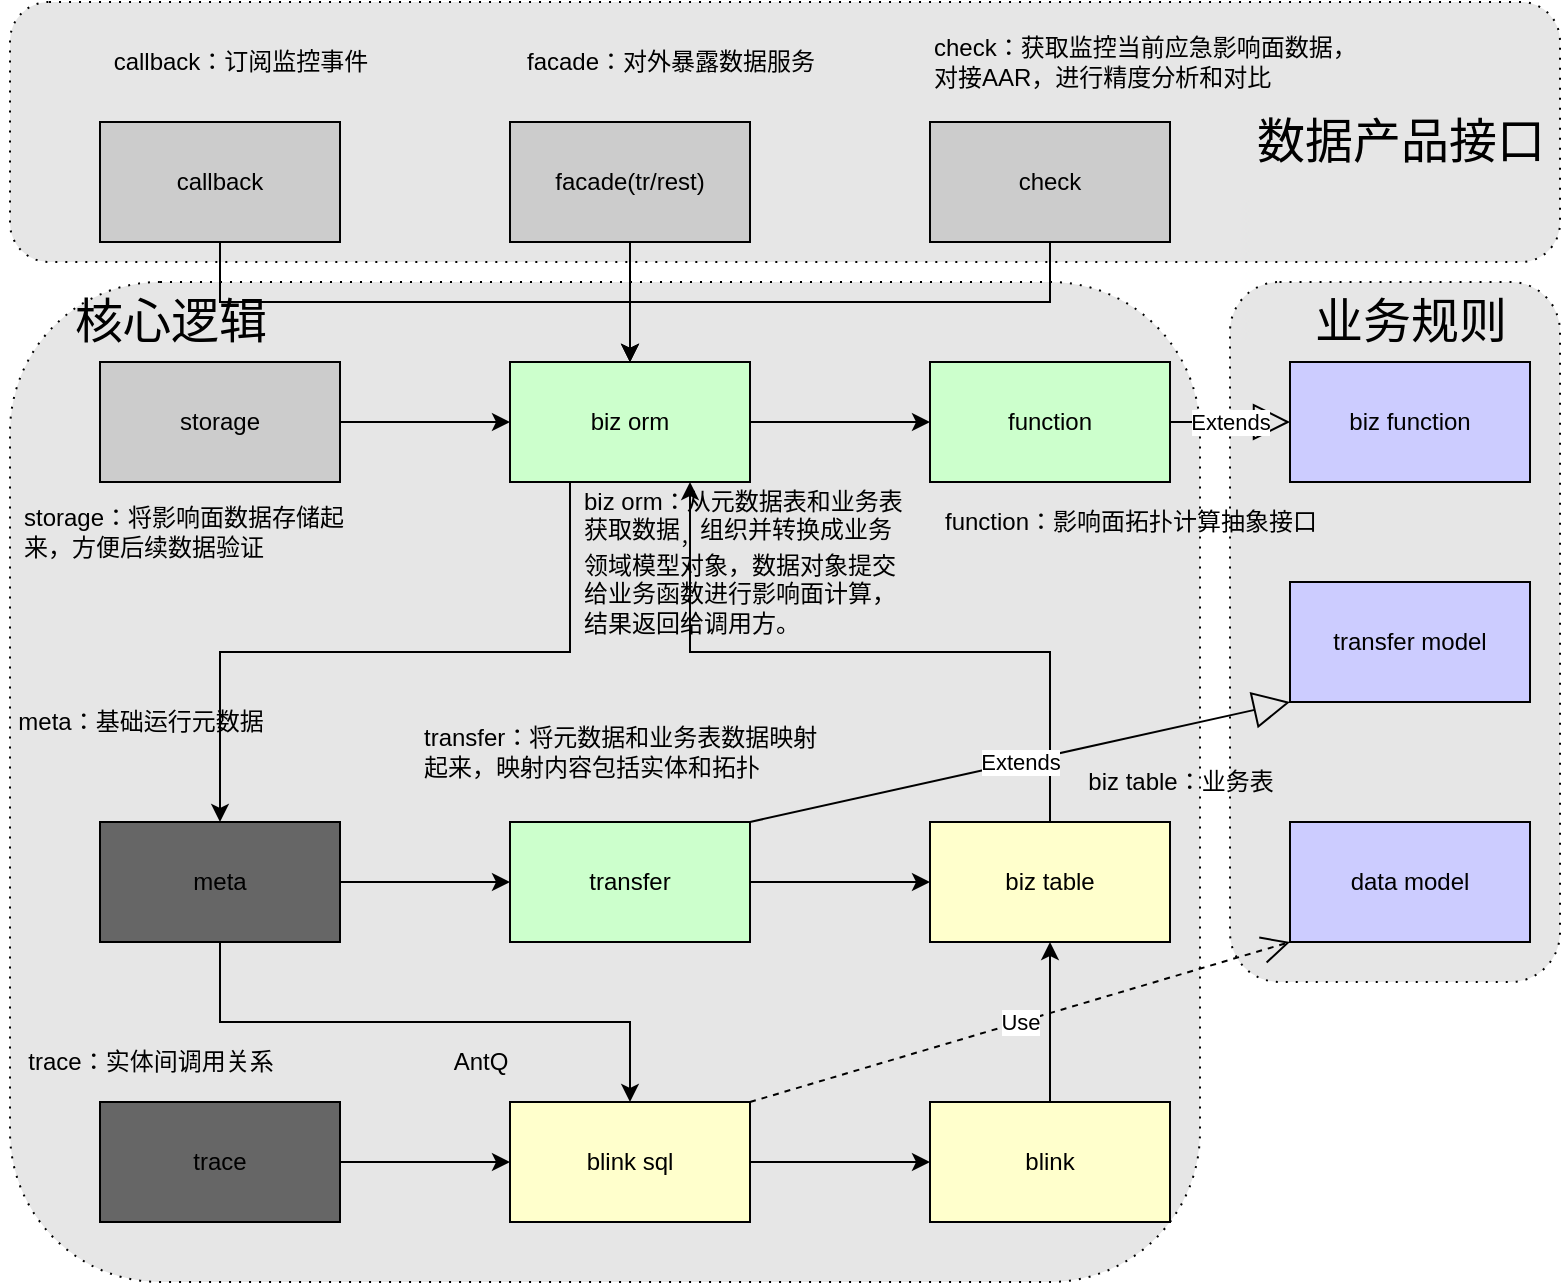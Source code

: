 <mxfile version="13.6.5" type="github">
  <diagram id="oCo3ytuULRnDz8l5W1yQ" name="Page-1">
    <mxGraphModel dx="1542" dy="990" grid="1" gridSize="10" guides="1" tooltips="1" connect="1" arrows="1" fold="1" page="1" pageScale="1" pageWidth="827" pageHeight="1169" math="0" shadow="0">
      <root>
        <mxCell id="0" />
        <mxCell id="1" parent="0" />
        <mxCell id="r1dKcTsYKpsE2lnKdrLv-3" value="" style="shape=ext;rounded=1;html=1;whiteSpace=wrap;dashed=1;dashPattern=1 4;fillColor=#E6E6E6;" vertex="1" parent="1">
          <mxGeometry x="25" y="20" width="775" height="130" as="geometry" />
        </mxCell>
        <mxCell id="r1dKcTsYKpsE2lnKdrLv-4" value="" style="shape=ext;rounded=1;html=1;whiteSpace=wrap;dashed=1;dashPattern=1 4;fillColor=#E6E6E6;" vertex="1" parent="1">
          <mxGeometry x="25" y="160" width="595" height="500" as="geometry" />
        </mxCell>
        <mxCell id="r1dKcTsYKpsE2lnKdrLv-5" value="" style="shape=ext;rounded=1;html=1;whiteSpace=wrap;dashed=1;dashPattern=1 4;fillColor=#E6E6E6;" vertex="1" parent="1">
          <mxGeometry x="635" y="160" width="165" height="350" as="geometry" />
        </mxCell>
        <mxCell id="bibl1bQYfyrNZj8wgZIE-36" style="edgeStyle=orthogonalEdgeStyle;rounded=0;orthogonalLoop=1;jettySize=auto;html=1;exitX=0.5;exitY=1;exitDx=0;exitDy=0;entryX=0.5;entryY=0;entryDx=0;entryDy=0;" parent="1" source="bibl1bQYfyrNZj8wgZIE-1" target="bibl1bQYfyrNZj8wgZIE-52" edge="1">
          <mxGeometry relative="1" as="geometry" />
        </mxCell>
        <mxCell id="bibl1bQYfyrNZj8wgZIE-40" style="edgeStyle=orthogonalEdgeStyle;rounded=0;orthogonalLoop=1;jettySize=auto;html=1;exitX=1;exitY=0.5;exitDx=0;exitDy=0;entryX=0;entryY=0.5;entryDx=0;entryDy=0;" parent="1" source="bibl1bQYfyrNZj8wgZIE-1" target="bibl1bQYfyrNZj8wgZIE-31" edge="1">
          <mxGeometry relative="1" as="geometry" />
        </mxCell>
        <mxCell id="bibl1bQYfyrNZj8wgZIE-1" value="meta" style="rounded=0;whiteSpace=wrap;html=1;fillColor=#666666;" parent="1" vertex="1">
          <mxGeometry x="70" y="430" width="120" height="60" as="geometry" />
        </mxCell>
        <mxCell id="bibl1bQYfyrNZj8wgZIE-7" style="edgeStyle=orthogonalEdgeStyle;rounded=0;orthogonalLoop=1;jettySize=auto;html=1;exitX=1;exitY=0.5;exitDx=0;exitDy=0;entryX=0;entryY=0.5;entryDx=0;entryDy=0;fillColor=#FFFFCC;" parent="1" source="bibl1bQYfyrNZj8wgZIE-52" target="bibl1bQYfyrNZj8wgZIE-3" edge="1">
          <mxGeometry relative="1" as="geometry" />
        </mxCell>
        <mxCell id="bibl1bQYfyrNZj8wgZIE-2" value="trace" style="rounded=0;whiteSpace=wrap;html=1;fillColor=#666666;" parent="1" vertex="1">
          <mxGeometry x="70" y="570" width="120" height="60" as="geometry" />
        </mxCell>
        <mxCell id="bibl1bQYfyrNZj8wgZIE-29" style="edgeStyle=orthogonalEdgeStyle;rounded=0;orthogonalLoop=1;jettySize=auto;html=1;exitX=0.5;exitY=0;exitDx=0;exitDy=0;entryX=0.5;entryY=1;entryDx=0;entryDy=0;fillColor=#FFFFCC;" parent="1" source="bibl1bQYfyrNZj8wgZIE-3" target="bibl1bQYfyrNZj8wgZIE-20" edge="1">
          <mxGeometry relative="1" as="geometry" />
        </mxCell>
        <mxCell id="bibl1bQYfyrNZj8wgZIE-3" value="blink" style="rounded=0;whiteSpace=wrap;html=1;fillColor=#FFFFCC;" parent="1" vertex="1">
          <mxGeometry x="485" y="570" width="120" height="60" as="geometry" />
        </mxCell>
        <mxCell id="bibl1bQYfyrNZj8wgZIE-9" value="AntQ" style="text;html=1;align=center;verticalAlign=middle;resizable=0;points=[];autosize=1;" parent="1" vertex="1">
          <mxGeometry x="240" y="540" width="40" height="20" as="geometry" />
        </mxCell>
        <mxCell id="bibl1bQYfyrNZj8wgZIE-27" style="edgeStyle=orthogonalEdgeStyle;rounded=0;orthogonalLoop=1;jettySize=auto;html=1;exitX=1;exitY=0.5;exitDx=0;exitDy=0;entryX=0;entryY=0.5;entryDx=0;entryDy=0;fillColor=#CCFFCC;" parent="1" source="bibl1bQYfyrNZj8wgZIE-10" target="bibl1bQYfyrNZj8wgZIE-19" edge="1">
          <mxGeometry relative="1" as="geometry" />
        </mxCell>
        <mxCell id="bibl1bQYfyrNZj8wgZIE-43" style="edgeStyle=orthogonalEdgeStyle;rounded=0;orthogonalLoop=1;jettySize=auto;html=1;exitX=0.25;exitY=1;exitDx=0;exitDy=0;entryX=0.5;entryY=0;entryDx=0;entryDy=0;" parent="1" source="bibl1bQYfyrNZj8wgZIE-10" target="bibl1bQYfyrNZj8wgZIE-1" edge="1">
          <mxGeometry relative="1" as="geometry" />
        </mxCell>
        <mxCell id="bibl1bQYfyrNZj8wgZIE-10" value="biz orm" style="rounded=0;whiteSpace=wrap;html=1;fillColor=#CCFFCC;" parent="1" vertex="1">
          <mxGeometry x="275" y="200" width="120" height="60" as="geometry" />
        </mxCell>
        <mxCell id="bibl1bQYfyrNZj8wgZIE-45" style="edgeStyle=orthogonalEdgeStyle;rounded=0;orthogonalLoop=1;jettySize=auto;html=1;exitX=1;exitY=0.5;exitDx=0;exitDy=0;" parent="1" source="bibl1bQYfyrNZj8wgZIE-11" target="bibl1bQYfyrNZj8wgZIE-10" edge="1">
          <mxGeometry relative="1" as="geometry" />
        </mxCell>
        <mxCell id="bibl1bQYfyrNZj8wgZIE-11" value="storage" style="rounded=0;whiteSpace=wrap;html=1;fillColor=#CCCCCC;" parent="1" vertex="1">
          <mxGeometry x="70" y="200" width="120" height="60" as="geometry" />
        </mxCell>
        <mxCell id="bibl1bQYfyrNZj8wgZIE-15" style="edgeStyle=orthogonalEdgeStyle;rounded=0;orthogonalLoop=1;jettySize=auto;html=1;exitX=0.5;exitY=1;exitDx=0;exitDy=0;entryX=0.5;entryY=0;entryDx=0;entryDy=0;" parent="1" source="bibl1bQYfyrNZj8wgZIE-12" target="bibl1bQYfyrNZj8wgZIE-10" edge="1">
          <mxGeometry relative="1" as="geometry" />
        </mxCell>
        <mxCell id="bibl1bQYfyrNZj8wgZIE-12" value="callback" style="rounded=0;whiteSpace=wrap;html=1;fillColor=#CCCCCC;" parent="1" vertex="1">
          <mxGeometry x="70" y="80" width="120" height="60" as="geometry" />
        </mxCell>
        <mxCell id="bibl1bQYfyrNZj8wgZIE-16" style="edgeStyle=orthogonalEdgeStyle;rounded=0;orthogonalLoop=1;jettySize=auto;html=1;exitX=0.5;exitY=1;exitDx=0;exitDy=0;entryX=0.5;entryY=0;entryDx=0;entryDy=0;" parent="1" source="bibl1bQYfyrNZj8wgZIE-13" target="bibl1bQYfyrNZj8wgZIE-10" edge="1">
          <mxGeometry relative="1" as="geometry" />
        </mxCell>
        <mxCell id="bibl1bQYfyrNZj8wgZIE-13" value="facade(tr/rest)" style="rounded=0;whiteSpace=wrap;html=1;fillColor=#CCCCCC;" parent="1" vertex="1">
          <mxGeometry x="275" y="80" width="120" height="60" as="geometry" />
        </mxCell>
        <mxCell id="bibl1bQYfyrNZj8wgZIE-17" style="edgeStyle=orthogonalEdgeStyle;rounded=0;orthogonalLoop=1;jettySize=auto;html=1;exitX=0.5;exitY=1;exitDx=0;exitDy=0;entryX=0.5;entryY=0;entryDx=0;entryDy=0;" parent="1" source="bibl1bQYfyrNZj8wgZIE-14" target="bibl1bQYfyrNZj8wgZIE-10" edge="1">
          <mxGeometry relative="1" as="geometry" />
        </mxCell>
        <mxCell id="bibl1bQYfyrNZj8wgZIE-14" value="check" style="rounded=0;whiteSpace=wrap;html=1;fillColor=#CCCCCC;" parent="1" vertex="1">
          <mxGeometry x="485" y="80" width="120" height="60" as="geometry" />
        </mxCell>
        <mxCell id="bibl1bQYfyrNZj8wgZIE-19" value="function" style="rounded=0;whiteSpace=wrap;html=1;fillColor=#CCFFCC;" parent="1" vertex="1">
          <mxGeometry x="485" y="200" width="120" height="60" as="geometry" />
        </mxCell>
        <mxCell id="bibl1bQYfyrNZj8wgZIE-44" style="edgeStyle=orthogonalEdgeStyle;rounded=0;orthogonalLoop=1;jettySize=auto;html=1;exitX=0.5;exitY=0;exitDx=0;exitDy=0;entryX=0.75;entryY=1;entryDx=0;entryDy=0;" parent="1" source="bibl1bQYfyrNZj8wgZIE-20" target="bibl1bQYfyrNZj8wgZIE-10" edge="1">
          <mxGeometry relative="1" as="geometry" />
        </mxCell>
        <mxCell id="bibl1bQYfyrNZj8wgZIE-20" value="&lt;span&gt;biz table&lt;/span&gt;" style="rounded=0;whiteSpace=wrap;html=1;fillColor=#FFFFCC;" parent="1" vertex="1">
          <mxGeometry x="485" y="430" width="120" height="60" as="geometry" />
        </mxCell>
        <mxCell id="bibl1bQYfyrNZj8wgZIE-21" value="biz function" style="rounded=0;whiteSpace=wrap;html=1;fillColor=#CCCCFF;" parent="1" vertex="1">
          <mxGeometry x="665" y="200" width="120" height="60" as="geometry" />
        </mxCell>
        <mxCell id="bibl1bQYfyrNZj8wgZIE-28" value="transfer model" style="rounded=0;whiteSpace=wrap;html=1;fillColor=#CCCCFF;" parent="1" vertex="1">
          <mxGeometry x="665" y="310" width="120" height="60" as="geometry" />
        </mxCell>
        <mxCell id="bibl1bQYfyrNZj8wgZIE-41" style="edgeStyle=orthogonalEdgeStyle;rounded=0;orthogonalLoop=1;jettySize=auto;html=1;exitX=1;exitY=0.5;exitDx=0;exitDy=0;entryX=0;entryY=0.5;entryDx=0;entryDy=0;fillColor=#FFFFCC;" parent="1" source="bibl1bQYfyrNZj8wgZIE-31" target="bibl1bQYfyrNZj8wgZIE-20" edge="1">
          <mxGeometry relative="1" as="geometry" />
        </mxCell>
        <mxCell id="bibl1bQYfyrNZj8wgZIE-31" value="&lt;span&gt;transfer&lt;/span&gt;" style="rounded=0;whiteSpace=wrap;html=1;fillColor=#CCFFCC;" parent="1" vertex="1">
          <mxGeometry x="275" y="430" width="120" height="60" as="geometry" />
        </mxCell>
        <mxCell id="bibl1bQYfyrNZj8wgZIE-42" value="data model" style="rounded=0;whiteSpace=wrap;html=1;fillColor=#CCCCFF;" parent="1" vertex="1">
          <mxGeometry x="665" y="430" width="120" height="60" as="geometry" />
        </mxCell>
        <mxCell id="bibl1bQYfyrNZj8wgZIE-46" value="Extends" style="endArrow=block;endSize=16;endFill=0;html=1;exitX=1;exitY=0;exitDx=0;exitDy=0;entryX=0;entryY=1;entryDx=0;entryDy=0;" parent="1" source="bibl1bQYfyrNZj8wgZIE-31" target="bibl1bQYfyrNZj8wgZIE-28" edge="1">
          <mxGeometry width="160" relative="1" as="geometry">
            <mxPoint x="385" y="400" as="sourcePoint" />
            <mxPoint x="685" y="420" as="targetPoint" />
          </mxGeometry>
        </mxCell>
        <mxCell id="bibl1bQYfyrNZj8wgZIE-48" value="Extends" style="endArrow=block;endSize=16;endFill=0;html=1;exitX=1;exitY=0.5;exitDx=0;exitDy=0;entryX=0;entryY=0.5;entryDx=0;entryDy=0;" parent="1" source="bibl1bQYfyrNZj8wgZIE-19" target="bibl1bQYfyrNZj8wgZIE-21" edge="1">
          <mxGeometry width="160" relative="1" as="geometry">
            <mxPoint x="345" y="440" as="sourcePoint" />
            <mxPoint x="675.96" y="357.02" as="targetPoint" />
          </mxGeometry>
        </mxCell>
        <mxCell id="bibl1bQYfyrNZj8wgZIE-49" value="meta：基础运行元数据" style="text;html=1;align=center;verticalAlign=middle;resizable=0;points=[];autosize=1;" parent="1" vertex="1">
          <mxGeometry x="20" y="370" width="140" height="20" as="geometry" />
        </mxCell>
        <mxCell id="bibl1bQYfyrNZj8wgZIE-50" value="trace：实体间调用关系" style="text;html=1;align=center;verticalAlign=middle;resizable=0;points=[];autosize=1;" parent="1" vertex="1">
          <mxGeometry x="25" y="540" width="140" height="20" as="geometry" />
        </mxCell>
        <mxCell id="bibl1bQYfyrNZj8wgZIE-52" value="blink sql" style="rounded=0;whiteSpace=wrap;html=1;fillColor=#FFFFCC;" parent="1" vertex="1">
          <mxGeometry x="275" y="570" width="120" height="60" as="geometry" />
        </mxCell>
        <mxCell id="bibl1bQYfyrNZj8wgZIE-53" style="edgeStyle=orthogonalEdgeStyle;rounded=0;orthogonalLoop=1;jettySize=auto;html=1;exitX=1;exitY=0.5;exitDx=0;exitDy=0;entryX=0;entryY=0.5;entryDx=0;entryDy=0;" parent="1" source="bibl1bQYfyrNZj8wgZIE-2" target="bibl1bQYfyrNZj8wgZIE-52" edge="1">
          <mxGeometry relative="1" as="geometry">
            <mxPoint x="190" y="600" as="sourcePoint" />
            <mxPoint x="485" y="600" as="targetPoint" />
          </mxGeometry>
        </mxCell>
        <mxCell id="bibl1bQYfyrNZj8wgZIE-57" value="Use" style="endArrow=open;endSize=12;dashed=1;html=1;exitX=1;exitY=0;exitDx=0;exitDy=0;entryX=0;entryY=1;entryDx=0;entryDy=0;" parent="1" source="bibl1bQYfyrNZj8wgZIE-52" target="bibl1bQYfyrNZj8wgZIE-42" edge="1">
          <mxGeometry width="160" relative="1" as="geometry">
            <mxPoint x="360" y="400" as="sourcePoint" />
            <mxPoint x="520" y="400" as="targetPoint" />
          </mxGeometry>
        </mxCell>
        <mxCell id="bibl1bQYfyrNZj8wgZIE-58" value="transfer：将元数据和业务表数据映射&lt;br&gt;起来，映射内容包括实体和拓扑" style="text;html=1;align=left;verticalAlign=middle;resizable=0;points=[];autosize=1;" parent="1" vertex="1">
          <mxGeometry x="230" y="380" width="210" height="30" as="geometry" />
        </mxCell>
        <mxCell id="bibl1bQYfyrNZj8wgZIE-59" value="biz table：业务表" style="text;html=1;align=center;verticalAlign=middle;resizable=0;points=[];autosize=1;" parent="1" vertex="1">
          <mxGeometry x="555" y="400" width="110" height="20" as="geometry" />
        </mxCell>
        <mxCell id="bibl1bQYfyrNZj8wgZIE-60" value="function：影响面拓扑计算抽象接口" style="text;html=1;align=center;verticalAlign=middle;resizable=0;points=[];autosize=1;" parent="1" vertex="1">
          <mxGeometry x="485" y="270" width="200" height="20" as="geometry" />
        </mxCell>
        <mxCell id="bibl1bQYfyrNZj8wgZIE-63" value="storage：将影响面数据存储起&lt;br&gt;来，方便后续数据验证" style="text;html=1;align=left;verticalAlign=middle;resizable=0;points=[];autosize=1;" parent="1" vertex="1">
          <mxGeometry x="30" y="270" width="180" height="30" as="geometry" />
        </mxCell>
        <mxCell id="bibl1bQYfyrNZj8wgZIE-64" value="callback：订阅监控事件" style="text;html=1;align=center;verticalAlign=middle;resizable=0;points=[];autosize=1;" parent="1" vertex="1">
          <mxGeometry x="70" y="40" width="140" height="20" as="geometry" />
        </mxCell>
        <mxCell id="bibl1bQYfyrNZj8wgZIE-65" value="facade：对外暴露数据服务" style="text;html=1;align=center;verticalAlign=middle;resizable=0;points=[];autosize=1;" parent="1" vertex="1">
          <mxGeometry x="275" y="40" width="160" height="20" as="geometry" />
        </mxCell>
        <mxCell id="bibl1bQYfyrNZj8wgZIE-66" value="check：获取监控当前应急影响面数据，&lt;br&gt;对接AAR，进行精度分析和对比" style="text;html=1;align=left;verticalAlign=middle;resizable=0;points=[];autosize=1;" parent="1" vertex="1">
          <mxGeometry x="485" y="35" width="230" height="30" as="geometry" />
        </mxCell>
        <mxCell id="r1dKcTsYKpsE2lnKdrLv-2" value="biz orm：从元数据表和业务表&lt;br&gt;获取数据&lt;sub&gt;，&lt;/sub&gt;组织并转换成业务&lt;br&gt;领域模型对象，数据对象&lt;span&gt;提交&lt;br&gt;给业务函数进行影响面计算，&lt;br&gt;结果返回给调用方。&lt;/span&gt;" style="text;html=1;align=left;verticalAlign=middle;resizable=0;points=[];autosize=1;" vertex="1" parent="1">
          <mxGeometry x="310" y="260" width="170" height="80" as="geometry" />
        </mxCell>
        <mxCell id="r1dKcTsYKpsE2lnKdrLv-6" value="&lt;font style=&quot;font-size: 24px&quot;&gt;数据产品接口&lt;/font&gt;" style="text;html=1;align=center;verticalAlign=middle;resizable=0;points=[];autosize=1;" vertex="1" parent="1">
          <mxGeometry x="640" y="80" width="160" height="20" as="geometry" />
        </mxCell>
        <mxCell id="r1dKcTsYKpsE2lnKdrLv-7" value="&lt;font style=&quot;font-size: 24px&quot;&gt;业务规则&lt;/font&gt;" style="text;html=1;align=center;verticalAlign=middle;resizable=0;points=[];autosize=1;" vertex="1" parent="1">
          <mxGeometry x="670" y="170" width="110" height="20" as="geometry" />
        </mxCell>
        <mxCell id="r1dKcTsYKpsE2lnKdrLv-8" value="&lt;font style=&quot;font-size: 24px&quot;&gt;核心逻辑&lt;/font&gt;" style="text;html=1;align=center;verticalAlign=middle;resizable=0;points=[];autosize=1;" vertex="1" parent="1">
          <mxGeometry x="50" y="170" width="110" height="20" as="geometry" />
        </mxCell>
      </root>
    </mxGraphModel>
  </diagram>
</mxfile>
